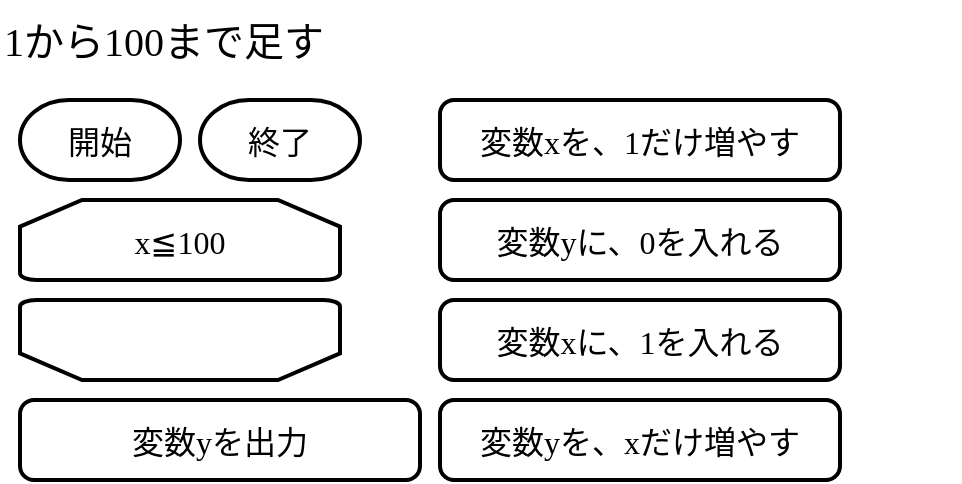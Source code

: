 <mxfile version="21.3.8" type="embed">
    <diagram name="ページ1" id="D5p3RVC4t98DR3PqROP9">
        <mxGraphModel dx="709" dy="340" grid="1" gridSize="10" guides="1" tooltips="1" connect="1" arrows="1" fold="1" page="1" pageScale="1" pageWidth="1169" pageHeight="827" math="0" shadow="0">
            <root>
                <mxCell id="0"/>
                <mxCell id="1" parent="0"/>
                <mxCell id="StKes1Bay4Hae8yV6QAt-1" value="開始" style="strokeWidth=2;shape=mxgraph.flowchart.terminator;fontSize=16;fontFamily=BIZ UDPGothic;" parent="1" vertex="1">
                    <mxGeometry x="50" y="90" width="80" height="40" as="geometry"/>
                </mxCell>
                <mxCell id="StKes1Bay4Hae8yV6QAt-2" value="終了" style="strokeWidth=2;shape=mxgraph.flowchart.terminator;fontSize=16;fontFamily=BIZ UDPGothic;" parent="1" vertex="1">
                    <mxGeometry x="140" y="90" width="80" height="40" as="geometry"/>
                </mxCell>
                <mxCell id="9aM1dBj8owvEj4xOFZrg-10" value="1から100まで足す" style="text;html=1;strokeColor=none;fillColor=none;align=left;verticalAlign=middle;whiteSpace=wrap;rounded=0;fontSize=20;fontFamily=BIZ UDPGothic;" parent="1" vertex="1">
                    <mxGeometry x="40" y="40" width="480" height="40" as="geometry"/>
                </mxCell>
                <mxCell id="D7fSjAbkDVPHjdvhgrvn-4" value="x≦100" style="strokeWidth=2;shape=mxgraph.flowchart.loop_limit;fontSize=16;fontFamily=BIZ UDPGothic;" parent="1" vertex="1">
                    <mxGeometry x="50" y="140" width="160" height="40" as="geometry"/>
                </mxCell>
                <mxCell id="D7fSjAbkDVPHjdvhgrvn-5" value="" style="strokeWidth=2;shape=mxgraph.flowchart.loop_limit;direction=west;fontSize=16;fontFamily=BIZ UDPGothic;" parent="1" vertex="1">
                    <mxGeometry x="50" y="190" width="160" height="40" as="geometry"/>
                </mxCell>
                <mxCell id="D7fSjAbkDVPHjdvhgrvn-7" value="変数yに、0を入れる" style="rounded=1;absoluteArcSize=1;arcSize=14;strokeWidth=2;fontSize=16;fontFamily=BIZ UDPGothic;" parent="1" vertex="1">
                    <mxGeometry x="260" y="140" width="200" height="40" as="geometry"/>
                </mxCell>
                <mxCell id="D7fSjAbkDVPHjdvhgrvn-8" value="変数xに、1を入れる" style="rounded=1;absoluteArcSize=1;arcSize=14;strokeWidth=2;fontSize=16;fontFamily=BIZ UDPGothic;" parent="1" vertex="1">
                    <mxGeometry x="260" y="190" width="200" height="40" as="geometry"/>
                </mxCell>
                <mxCell id="D7fSjAbkDVPHjdvhgrvn-9" value="変数yを、xだけ増やす" style="rounded=1;absoluteArcSize=1;arcSize=14;strokeWidth=2;fontSize=16;fontFamily=BIZ UDPGothic;" parent="1" vertex="1">
                    <mxGeometry x="260" y="240" width="200" height="40" as="geometry"/>
                </mxCell>
                <mxCell id="D7fSjAbkDVPHjdvhgrvn-11" value="変数yを出力" style="rounded=1;absoluteArcSize=1;arcSize=14;strokeWidth=2;fontSize=16;fontFamily=BIZ UDPGothic;" parent="1" vertex="1">
                    <mxGeometry x="50" y="240" width="200" height="40" as="geometry"/>
                </mxCell>
                <mxCell id="2" value="変数xを、1だけ増やす" style="rounded=1;absoluteArcSize=1;arcSize=14;strokeWidth=2;fontSize=16;fontFamily=BIZ UDPGothic;" vertex="1" parent="1">
                    <mxGeometry x="260" y="90" width="200" height="40" as="geometry"/>
                </mxCell>
            </root>
        </mxGraphModel>
    </diagram>
</mxfile>